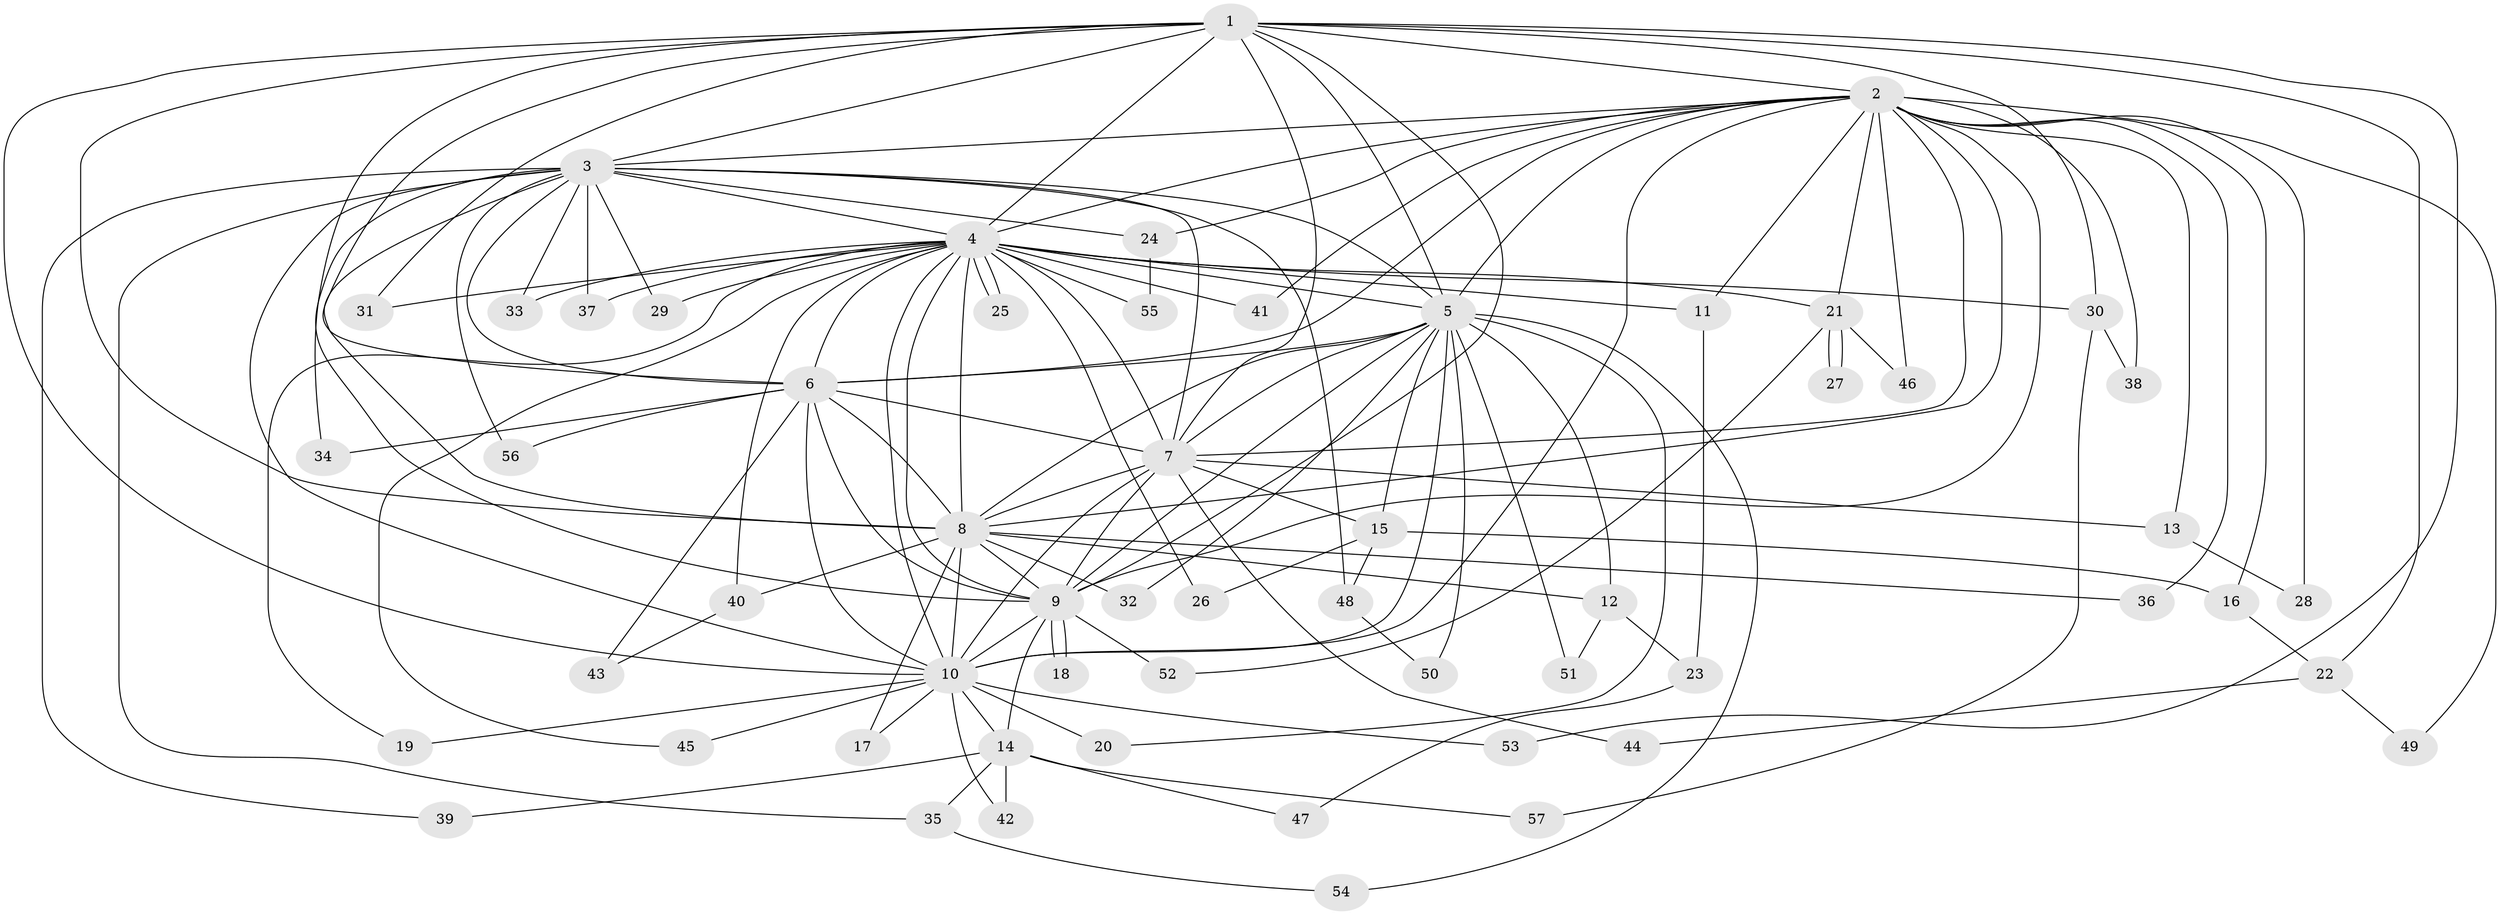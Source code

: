 // coarse degree distribution, {9: 0.029411764705882353, 22: 0.029411764705882353, 10: 0.029411764705882353, 16: 0.029411764705882353, 11: 0.029411764705882353, 8: 0.029411764705882353, 3: 0.20588235294117646, 2: 0.47058823529411764, 7: 0.029411764705882353, 1: 0.058823529411764705, 4: 0.058823529411764705}
// Generated by graph-tools (version 1.1) at 2025/17/03/04/25 18:17:51]
// undirected, 57 vertices, 139 edges
graph export_dot {
graph [start="1"]
  node [color=gray90,style=filled];
  1;
  2;
  3;
  4;
  5;
  6;
  7;
  8;
  9;
  10;
  11;
  12;
  13;
  14;
  15;
  16;
  17;
  18;
  19;
  20;
  21;
  22;
  23;
  24;
  25;
  26;
  27;
  28;
  29;
  30;
  31;
  32;
  33;
  34;
  35;
  36;
  37;
  38;
  39;
  40;
  41;
  42;
  43;
  44;
  45;
  46;
  47;
  48;
  49;
  50;
  51;
  52;
  53;
  54;
  55;
  56;
  57;
  1 -- 2;
  1 -- 3;
  1 -- 4;
  1 -- 5;
  1 -- 6;
  1 -- 7;
  1 -- 8;
  1 -- 9;
  1 -- 10;
  1 -- 22;
  1 -- 30;
  1 -- 31;
  1 -- 34;
  1 -- 53;
  2 -- 3;
  2 -- 4;
  2 -- 5;
  2 -- 6;
  2 -- 7;
  2 -- 8;
  2 -- 9;
  2 -- 10;
  2 -- 11;
  2 -- 13;
  2 -- 16;
  2 -- 21;
  2 -- 24;
  2 -- 28;
  2 -- 36;
  2 -- 38;
  2 -- 41;
  2 -- 46;
  2 -- 49;
  3 -- 4;
  3 -- 5;
  3 -- 6;
  3 -- 7;
  3 -- 8;
  3 -- 9;
  3 -- 10;
  3 -- 24;
  3 -- 29;
  3 -- 33;
  3 -- 35;
  3 -- 37;
  3 -- 39;
  3 -- 48;
  3 -- 56;
  4 -- 5;
  4 -- 6;
  4 -- 7;
  4 -- 8;
  4 -- 9;
  4 -- 10;
  4 -- 11;
  4 -- 19;
  4 -- 21;
  4 -- 25;
  4 -- 25;
  4 -- 26;
  4 -- 29;
  4 -- 30;
  4 -- 31;
  4 -- 33;
  4 -- 37;
  4 -- 40;
  4 -- 41;
  4 -- 45;
  4 -- 55;
  5 -- 6;
  5 -- 7;
  5 -- 8;
  5 -- 9;
  5 -- 10;
  5 -- 12;
  5 -- 15;
  5 -- 20;
  5 -- 32;
  5 -- 50;
  5 -- 51;
  5 -- 54;
  6 -- 7;
  6 -- 8;
  6 -- 9;
  6 -- 10;
  6 -- 34;
  6 -- 43;
  6 -- 56;
  7 -- 8;
  7 -- 9;
  7 -- 10;
  7 -- 13;
  7 -- 15;
  7 -- 44;
  8 -- 9;
  8 -- 10;
  8 -- 12;
  8 -- 17;
  8 -- 32;
  8 -- 36;
  8 -- 40;
  9 -- 10;
  9 -- 14;
  9 -- 18;
  9 -- 18;
  9 -- 52;
  10 -- 14;
  10 -- 17;
  10 -- 19;
  10 -- 20;
  10 -- 42;
  10 -- 45;
  10 -- 53;
  11 -- 23;
  12 -- 23;
  12 -- 51;
  13 -- 28;
  14 -- 35;
  14 -- 39;
  14 -- 42;
  14 -- 47;
  14 -- 57;
  15 -- 16;
  15 -- 26;
  15 -- 48;
  16 -- 22;
  21 -- 27;
  21 -- 27;
  21 -- 46;
  21 -- 52;
  22 -- 44;
  22 -- 49;
  23 -- 47;
  24 -- 55;
  30 -- 38;
  30 -- 57;
  35 -- 54;
  40 -- 43;
  48 -- 50;
}
